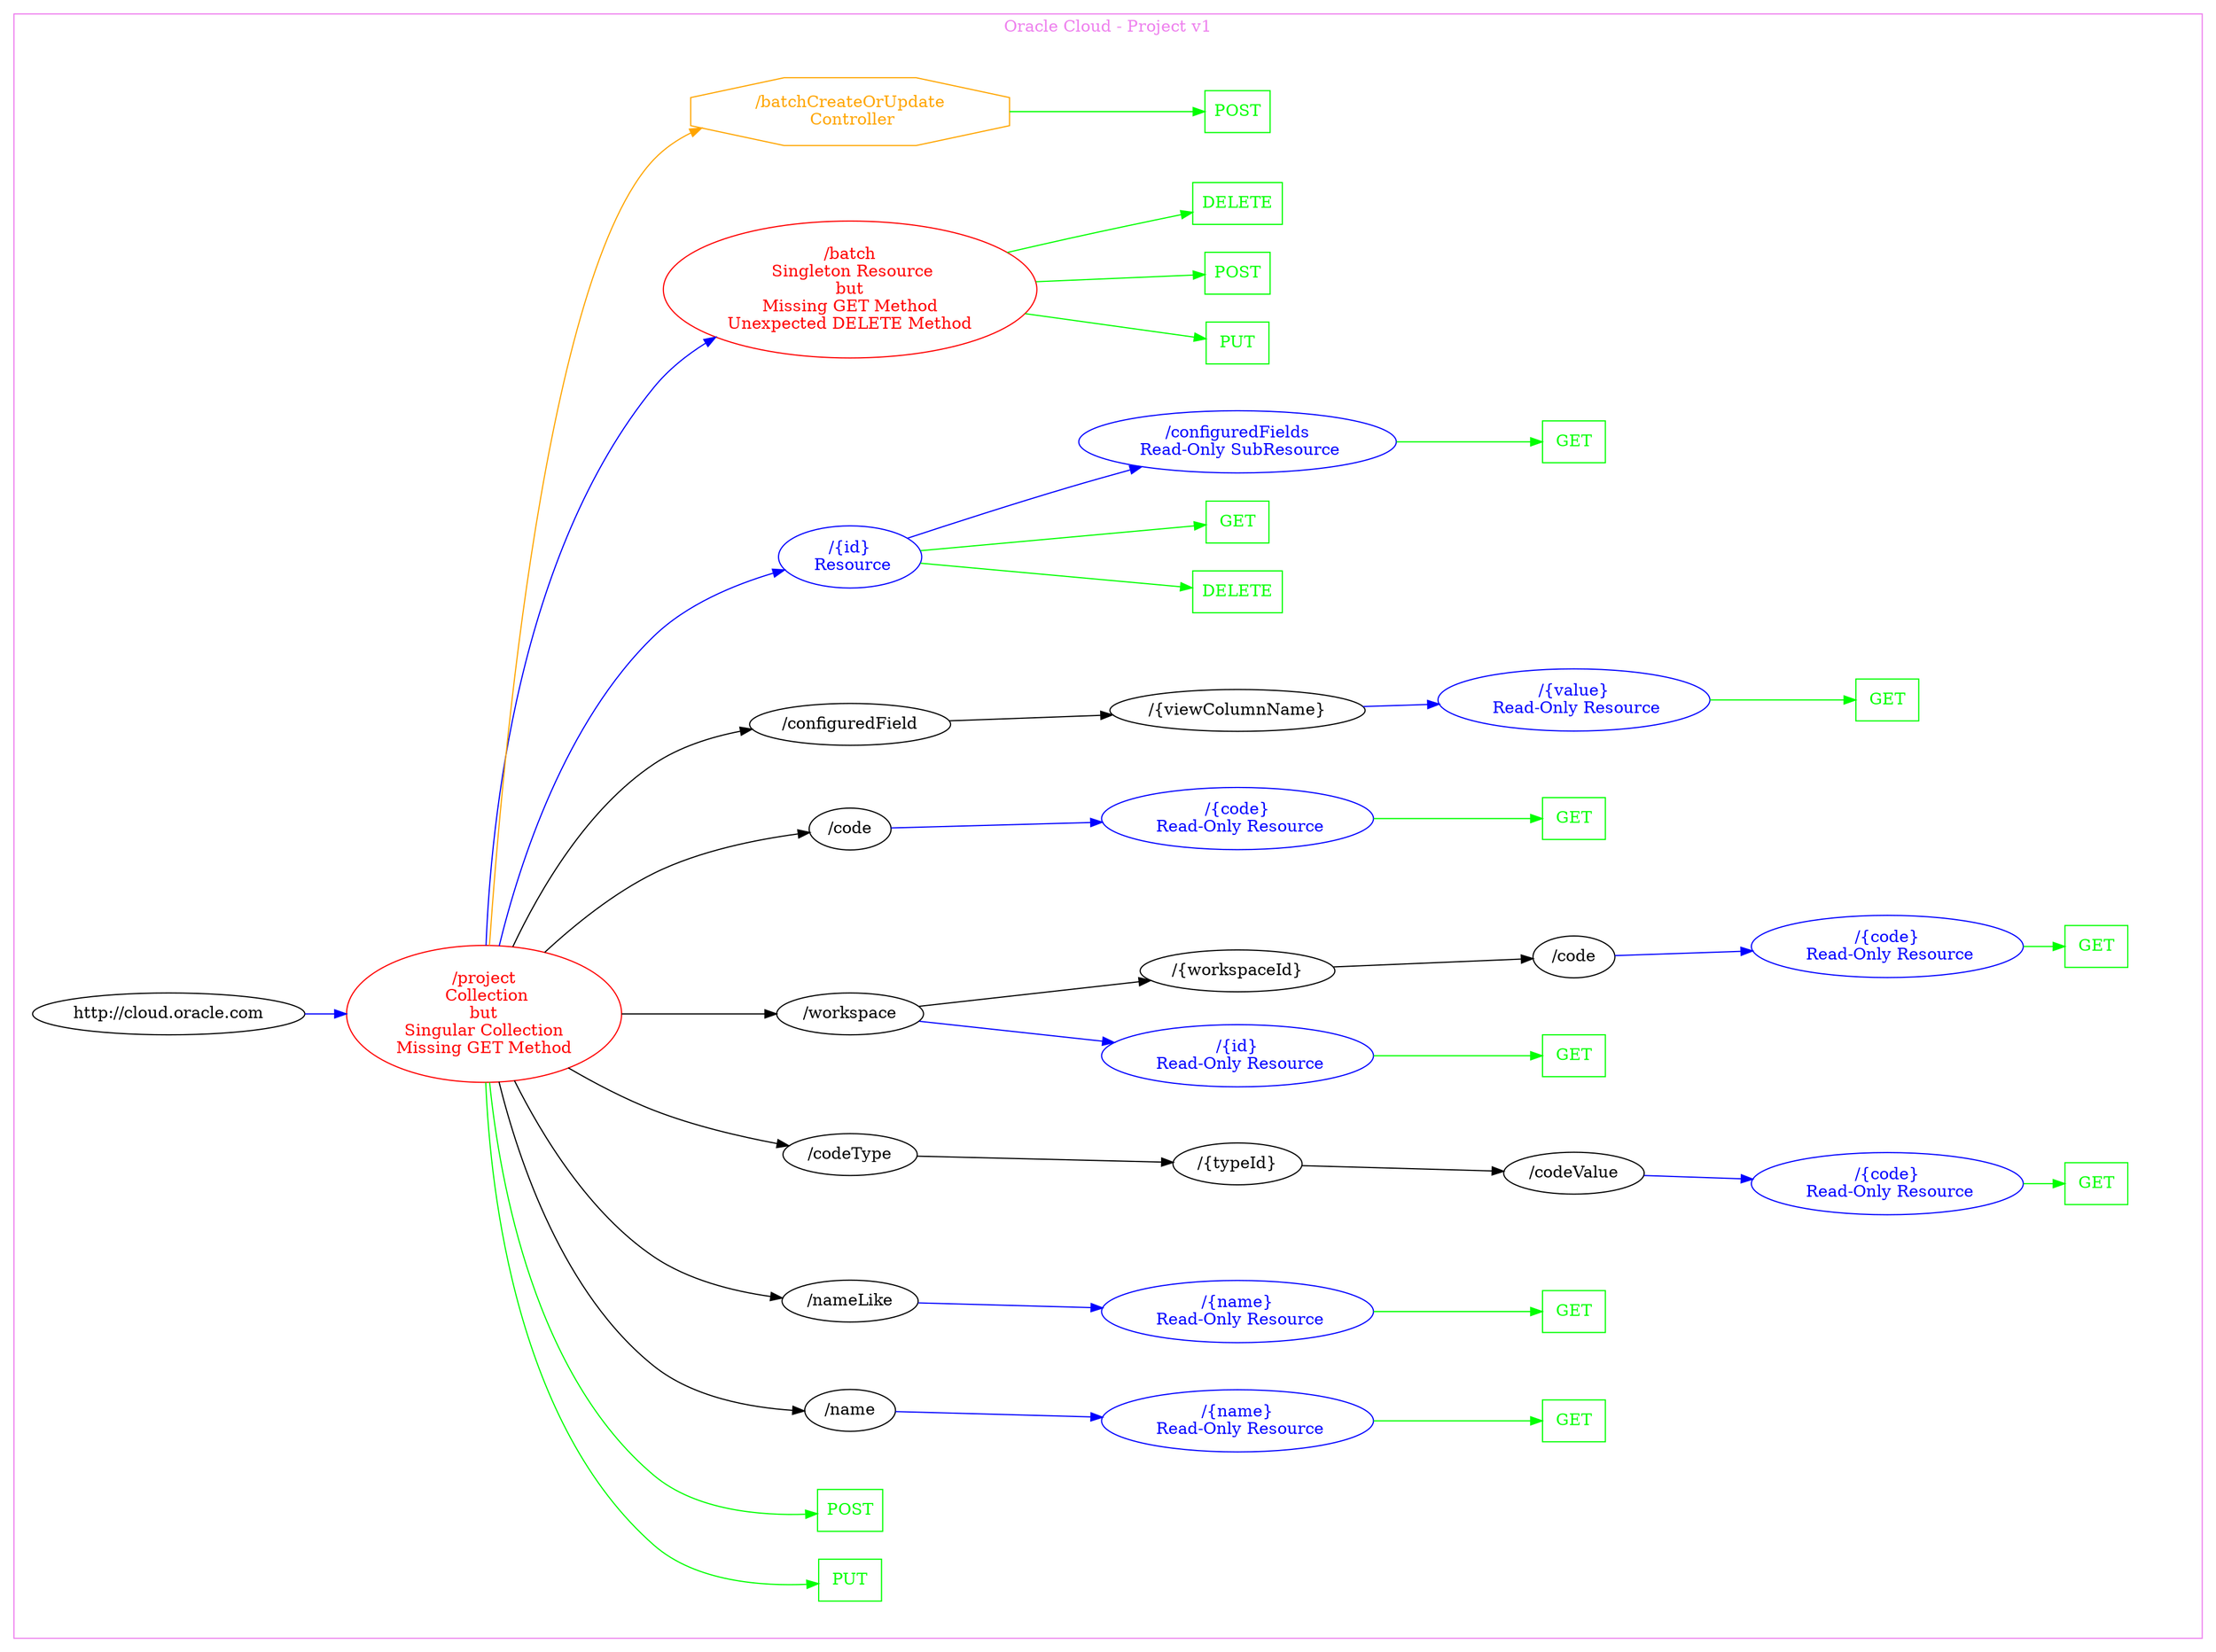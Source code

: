 digraph Cloud_Computing_REST_API {
rankdir="LR";
subgraph cluster_0 {
label="Oracle Cloud - Project v1"
color=violet
fontcolor=violet
subgraph cluster_1 {
label=""
color=white
fontcolor=white
node1 [label="http://cloud.oracle.com", shape="ellipse", color="black", fontcolor="black"]
node1 -> node2 [color="blue", fontcolor="blue"]
subgraph cluster_2 {
label=""
color=white
fontcolor=white
node2 [label="/project\n Collection\nbut\nSingular Collection\nMissing GET Method", shape="ellipse", color="red", fontcolor="red"]
node2 -> node3 [color="green", fontcolor="green"]
subgraph cluster_3 {
label=""
color=white
fontcolor=white
node3 [label="PUT", shape="box", color="green", fontcolor="green"]
}
node2 -> node4 [color="green", fontcolor="green"]
subgraph cluster_4 {
label=""
color=white
fontcolor=white
node4 [label="POST", shape="box", color="green", fontcolor="green"]
}
node2 -> node5 [color="black", fontcolor="black"]
subgraph cluster_5 {
label=""
color=white
fontcolor=white
node5 [label="/name", shape="ellipse", color="black", fontcolor="black"]
node5 -> node6 [color="blue", fontcolor="blue"]
subgraph cluster_6 {
label=""
color=white
fontcolor=white
node6 [label="/{name}\n Read-Only Resource", shape="ellipse", color="blue", fontcolor="blue"]
node6 -> node7 [color="green", fontcolor="green"]
subgraph cluster_7 {
label=""
color=white
fontcolor=white
node7 [label="GET", shape="box", color="green", fontcolor="green"]
}
}
}
node2 -> node8 [color="black", fontcolor="black"]
subgraph cluster_8 {
label=""
color=white
fontcolor=white
node8 [label="/nameLike", shape="ellipse", color="black", fontcolor="black"]
node8 -> node9 [color="blue", fontcolor="blue"]
subgraph cluster_9 {
label=""
color=white
fontcolor=white
node9 [label="/{name}\n Read-Only Resource", shape="ellipse", color="blue", fontcolor="blue"]
node9 -> node10 [color="green", fontcolor="green"]
subgraph cluster_10 {
label=""
color=white
fontcolor=white
node10 [label="GET", shape="box", color="green", fontcolor="green"]
}
}
}
node2 -> node11 [color="black", fontcolor="black"]
subgraph cluster_11 {
label=""
color=white
fontcolor=white
node11 [label="/codeType", shape="ellipse", color="black", fontcolor="black"]
node11 -> node12 [color="black", fontcolor="black"]
subgraph cluster_12 {
label=""
color=white
fontcolor=white
node12 [label="/{typeId}", shape="ellipse", color="black", fontcolor="black"]
node12 -> node13 [color="black", fontcolor="black"]
subgraph cluster_13 {
label=""
color=white
fontcolor=white
node13 [label="/codeValue", shape="ellipse", color="black", fontcolor="black"]
node13 -> node14 [color="blue", fontcolor="blue"]
subgraph cluster_14 {
label=""
color=white
fontcolor=white
node14 [label="/{code}\n Read-Only Resource", shape="ellipse", color="blue", fontcolor="blue"]
node14 -> node15 [color="green", fontcolor="green"]
subgraph cluster_15 {
label=""
color=white
fontcolor=white
node15 [label="GET", shape="box", color="green", fontcolor="green"]
}
}
}
}
}
node2 -> node16 [color="black", fontcolor="black"]
subgraph cluster_16 {
label=""
color=white
fontcolor=white
node16 [label="/workspace", shape="ellipse", color="black", fontcolor="black"]
node16 -> node17 [color="blue", fontcolor="blue"]
subgraph cluster_17 {
label=""
color=white
fontcolor=white
node17 [label="/{id}\n Read-Only Resource", shape="ellipse", color="blue", fontcolor="blue"]
node17 -> node18 [color="green", fontcolor="green"]
subgraph cluster_18 {
label=""
color=white
fontcolor=white
node18 [label="GET", shape="box", color="green", fontcolor="green"]
}
}
node16 -> node19 [color="black", fontcolor="black"]
subgraph cluster_19 {
label=""
color=white
fontcolor=white
node19 [label="/{workspaceId}", shape="ellipse", color="black", fontcolor="black"]
node19 -> node20 [color="black", fontcolor="black"]
subgraph cluster_20 {
label=""
color=white
fontcolor=white
node20 [label="/code", shape="ellipse", color="black", fontcolor="black"]
node20 -> node21 [color="blue", fontcolor="blue"]
subgraph cluster_21 {
label=""
color=white
fontcolor=white
node21 [label="/{code}\n Read-Only Resource", shape="ellipse", color="blue", fontcolor="blue"]
node21 -> node22 [color="green", fontcolor="green"]
subgraph cluster_22 {
label=""
color=white
fontcolor=white
node22 [label="GET", shape="box", color="green", fontcolor="green"]
}
}
}
}
}
node2 -> node23 [color="black", fontcolor="black"]
subgraph cluster_23 {
label=""
color=white
fontcolor=white
node23 [label="/code", shape="ellipse", color="black", fontcolor="black"]
node23 -> node24 [color="blue", fontcolor="blue"]
subgraph cluster_24 {
label=""
color=white
fontcolor=white
node24 [label="/{code}\n Read-Only Resource", shape="ellipse", color="blue", fontcolor="blue"]
node24 -> node25 [color="green", fontcolor="green"]
subgraph cluster_25 {
label=""
color=white
fontcolor=white
node25 [label="GET", shape="box", color="green", fontcolor="green"]
}
}
}
node2 -> node26 [color="black", fontcolor="black"]
subgraph cluster_26 {
label=""
color=white
fontcolor=white
node26 [label="/configuredField", shape="ellipse", color="black", fontcolor="black"]
node26 -> node27 [color="black", fontcolor="black"]
subgraph cluster_27 {
label=""
color=white
fontcolor=white
node27 [label="/{viewColumnName}", shape="ellipse", color="black", fontcolor="black"]
node27 -> node28 [color="blue", fontcolor="blue"]
subgraph cluster_28 {
label=""
color=white
fontcolor=white
node28 [label="/{value}\n Read-Only Resource", shape="ellipse", color="blue", fontcolor="blue"]
node28 -> node29 [color="green", fontcolor="green"]
subgraph cluster_29 {
label=""
color=white
fontcolor=white
node29 [label="GET", shape="box", color="green", fontcolor="green"]
}
}
}
}
node2 -> node30 [color="blue", fontcolor="blue"]
subgraph cluster_30 {
label=""
color=white
fontcolor=white
node30 [label="/{id}\n Resource", shape="ellipse", color="blue", fontcolor="blue"]
node30 -> node31 [color="green", fontcolor="green"]
subgraph cluster_31 {
label=""
color=white
fontcolor=white
node31 [label="DELETE", shape="box", color="green", fontcolor="green"]
}
node30 -> node32 [color="green", fontcolor="green"]
subgraph cluster_32 {
label=""
color=white
fontcolor=white
node32 [label="GET", shape="box", color="green", fontcolor="green"]
}
node30 -> node33 [color="blue", fontcolor="blue"]
subgraph cluster_33 {
label=""
color=white
fontcolor=white
node33 [label="/configuredFields\n Read-Only SubResource", shape="ellipse", color="blue", fontcolor="blue"]
node33 -> node34 [color="green", fontcolor="green"]
subgraph cluster_34 {
label=""
color=white
fontcolor=white
node34 [label="GET", shape="box", color="green", fontcolor="green"]
}
}
}
node2 -> node35 [color="blue", fontcolor="blue"]
subgraph cluster_35 {
label=""
color=white
fontcolor=white
node35 [label="/batch\n Singleton Resource\nbut\nMissing GET Method\nUnexpected DELETE Method", shape="ellipse", color="red", fontcolor="red"]
node35 -> node36 [color="green", fontcolor="green"]
subgraph cluster_36 {
label=""
color=white
fontcolor=white
node36 [label="PUT", shape="box", color="green", fontcolor="green"]
}
node35 -> node37 [color="green", fontcolor="green"]
subgraph cluster_37 {
label=""
color=white
fontcolor=white
node37 [label="POST", shape="box", color="green", fontcolor="green"]
}
node35 -> node38 [color="green", fontcolor="green"]
subgraph cluster_38 {
label=""
color=white
fontcolor=white
node38 [label="DELETE", shape="box", color="green", fontcolor="green"]
}
}
node2 -> node39 [color="orange", fontcolor="orange"]
subgraph cluster_39 {
label=""
color=white
fontcolor=white
node39 [label="/batchCreateOrUpdate\n Controller", shape="octagon", color="orange", fontcolor="orange"]
node39 -> node40 [color="green", fontcolor="green"]
subgraph cluster_40 {
label=""
color=white
fontcolor=white
node40 [label="POST", shape="box", color="green", fontcolor="green"]
}
}
}
}
}
}
